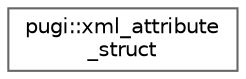 digraph "类继承关系图"
{
 // INTERACTIVE_SVG=YES
 // LATEX_PDF_SIZE
  bgcolor="transparent";
  edge [fontname=Helvetica,fontsize=10,labelfontname=Helvetica,labelfontsize=10];
  node [fontname=Helvetica,fontsize=10,shape=box,height=0.2,width=0.4];
  rankdir="LR";
  Node0 [id="Node000000",label="pugi::xml_attribute\l_struct",height=0.2,width=0.4,color="grey40", fillcolor="white", style="filled",URL="$df/da1/structpugi_1_1xml__attribute__struct.html",tooltip=" "];
}
